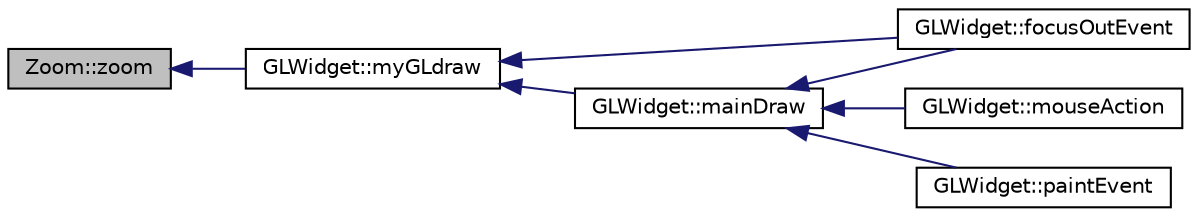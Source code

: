 digraph "Zoom::zoom"
{
 // INTERACTIVE_SVG=YES
  edge [fontname="Helvetica",fontsize="10",labelfontname="Helvetica",labelfontsize="10"];
  node [fontname="Helvetica",fontsize="10",shape=record];
  rankdir="LR";
  Node1 [label="Zoom::zoom",height=0.2,width=0.4,color="black", fillcolor="grey75", style="filled", fontcolor="black"];
  Node1 -> Node2 [dir="back",color="midnightblue",fontsize="10",style="solid",fontname="Helvetica"];
  Node2 [label="GLWidget::myGLdraw",height=0.2,width=0.4,color="black", fillcolor="white", style="filled",URL="$da/d10/class_g_l_widget.html#aa26010e4e1bd13e50fb34deb157daee8"];
  Node2 -> Node3 [dir="back",color="midnightblue",fontsize="10",style="solid",fontname="Helvetica"];
  Node3 [label="GLWidget::focusOutEvent",height=0.2,width=0.4,color="black", fillcolor="white", style="filled",URL="$da/d10/class_g_l_widget.html#ac586a1d9d852248ab00883ef91e70784"];
  Node2 -> Node4 [dir="back",color="midnightblue",fontsize="10",style="solid",fontname="Helvetica"];
  Node4 [label="GLWidget::mainDraw",height=0.2,width=0.4,color="black", fillcolor="white", style="filled",URL="$da/d10/class_g_l_widget.html#ad3a2e67de73b897c27d66d8a840a892b"];
  Node4 -> Node3 [dir="back",color="midnightblue",fontsize="10",style="solid",fontname="Helvetica"];
  Node4 -> Node5 [dir="back",color="midnightblue",fontsize="10",style="solid",fontname="Helvetica"];
  Node5 [label="GLWidget::mouseAction",height=0.2,width=0.4,color="black", fillcolor="white", style="filled",URL="$da/d10/class_g_l_widget.html#ac38cb02e557b2f553c83bb49f26eb50d"];
  Node4 -> Node6 [dir="back",color="midnightblue",fontsize="10",style="solid",fontname="Helvetica"];
  Node6 [label="GLWidget::paintEvent",height=0.2,width=0.4,color="black", fillcolor="white", style="filled",URL="$da/d10/class_g_l_widget.html#a655a87d2d43fca294901be07f43ac08b"];
}
